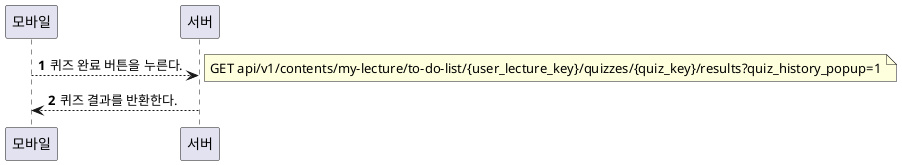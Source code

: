 

### 퀴즈가 자동으로 채점 될 때

```plantuml
@startuml
autonumber
모바일 --> 서버: 퀴즈 완료 버튼을 누른다.
note right
GET api/v1/contents/my-lecture/to-do-list/{user_lecture_key}/quizzes/{quiz_key}/results?quiz_history_popup=1
end note

서버 --> 모바일 : 퀴즈 결과를 반환한다.

@enduml
```
